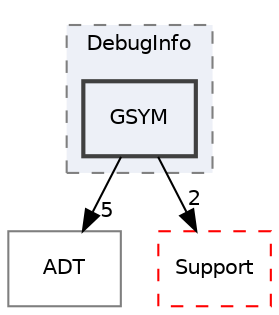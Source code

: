 digraph "include/llvm/DebugInfo/GSYM"
{
 // LATEX_PDF_SIZE
  bgcolor="transparent";
  edge [fontname="Helvetica",fontsize="10",labelfontname="Helvetica",labelfontsize="10"];
  node [fontname="Helvetica",fontsize="10",shape="box"];
  compound=true
  subgraph clusterdir_fc2cd323963d6c4db27150ccf17ad26a {
    graph [ bgcolor="#edf0f7", pencolor="grey50", style="filled,dashed,", label="DebugInfo", fontname="Helvetica", fontsize="10", URL="dir_fc2cd323963d6c4db27150ccf17ad26a.html"]
  dir_11913c55ade52754878c574ae3024754 [label="GSYM", style="filled,bold,", fillcolor="#edf0f7", color="grey25", URL="dir_11913c55ade52754878c574ae3024754.html"];
  }
  dir_32453792af2ba70c54e3ccae3a790d1b [label="ADT", style="", fillcolor="#edf0f7", color="grey50", URL="dir_32453792af2ba70c54e3ccae3a790d1b.html"];
  dir_ae1e398ac700924fa434b51c248a5531 [label="Support", style="dashed,", fillcolor="#edf0f7", color="red", URL="dir_ae1e398ac700924fa434b51c248a5531.html"];
  dir_11913c55ade52754878c574ae3024754->dir_32453792af2ba70c54e3ccae3a790d1b [headlabel="5", labeldistance=1.5 headhref="dir_000076_000001.html"];
  dir_11913c55ade52754878c574ae3024754->dir_ae1e398ac700924fa434b51c248a5531 [headlabel="2", labeldistance=1.5 headhref="dir_000076_000182.html"];
}
